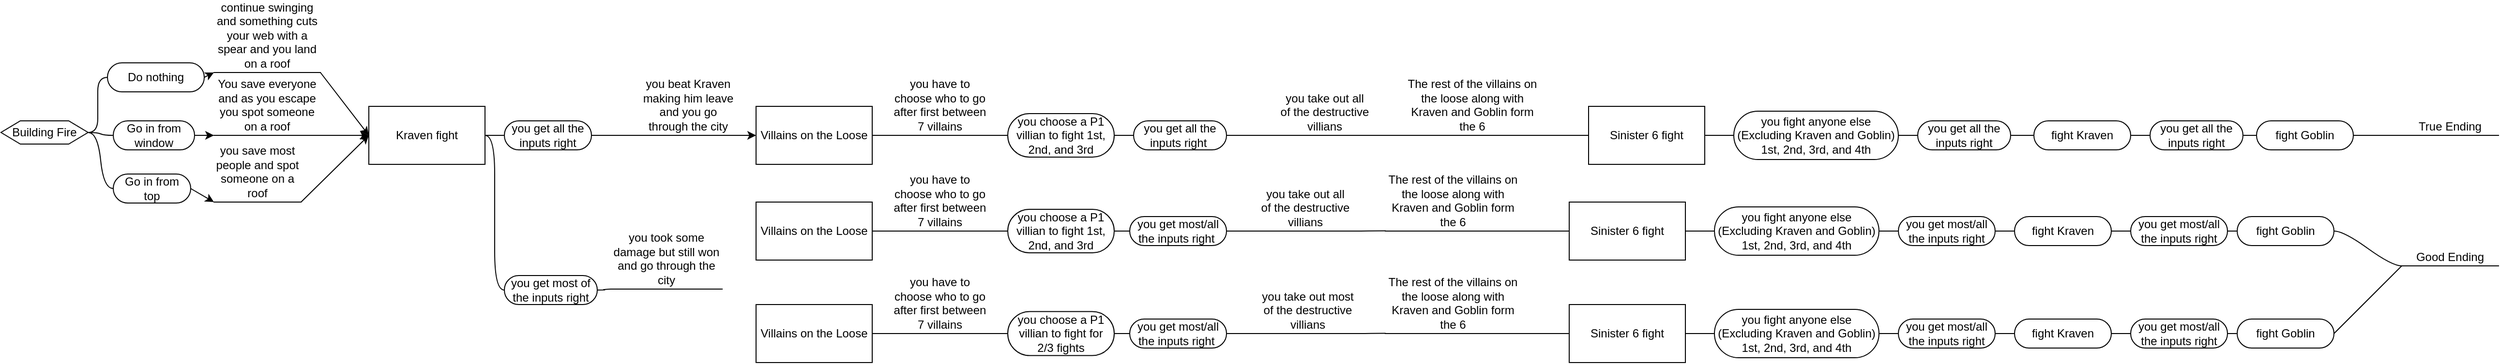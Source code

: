 <mxfile version="18.0.1" type="github">
  <diagram id="C5RBs43oDa-KdzZeNtuy" name="Page-1">
    <mxGraphModel dx="1138" dy="120" grid="1" gridSize="10" guides="1" tooltips="1" connect="1" arrows="1" fold="1" page="1" pageScale="1" pageWidth="5000" pageHeight="500" math="0" shadow="0">
      <root>
        <mxCell id="WIyWlLk6GJQsqaUBKTNV-0" />
        <mxCell id="WIyWlLk6GJQsqaUBKTNV-1" parent="WIyWlLk6GJQsqaUBKTNV-0" />
        <mxCell id="rfu-AUAui71PsU8ORFb6-0" value="Building Fire" style="shape=hexagon;perimeter=hexagonPerimeter2;whiteSpace=wrap;html=1;fixedSize=1;" parent="WIyWlLk6GJQsqaUBKTNV-1" vertex="1">
          <mxGeometry y="630" width="90" height="24" as="geometry" />
        </mxCell>
        <mxCell id="rfu-AUAui71PsU8ORFb6-26" value="" style="edgeStyle=none;rounded=0;orthogonalLoop=1;jettySize=auto;html=1;exitX=1;exitY=0.5;exitDx=0;exitDy=0;" parent="WIyWlLk6GJQsqaUBKTNV-1" source="rfu-AUAui71PsU8ORFb6-48" target="rfu-AUAui71PsU8ORFb6-25" edge="1">
          <mxGeometry relative="1" as="geometry">
            <mxPoint x="205.048" y="579.714" as="sourcePoint" />
          </mxGeometry>
        </mxCell>
        <mxCell id="rfu-AUAui71PsU8ORFb6-40" style="edgeStyle=none;rounded=0;orthogonalLoop=1;jettySize=auto;html=1;exitX=1;exitY=1;exitDx=0;exitDy=0;entryX=0;entryY=0.5;entryDx=0;entryDy=0;" parent="WIyWlLk6GJQsqaUBKTNV-1" source="rfu-AUAui71PsU8ORFb6-25" target="rfu-AUAui71PsU8ORFb6-37" edge="1">
          <mxGeometry relative="1" as="geometry" />
        </mxCell>
        <mxCell id="rfu-AUAui71PsU8ORFb6-25" value="continue swinging and something cuts your web with a spear and you land on a roof" style="whiteSpace=wrap;html=1;shape=partialRectangle;top=0;left=0;bottom=1;right=0;points=[[0,1],[1,1]];fillColor=none;align=center;verticalAlign=bottom;routingCenterY=0.5;snapToPoint=1;recursiveResize=0;autosize=1;treeFolding=1;treeMoving=1;newEdgeStyle={&quot;edgeStyle&quot;:&quot;entityRelationEdgeStyle&quot;,&quot;startArrow&quot;:&quot;none&quot;,&quot;endArrow&quot;:&quot;none&quot;,&quot;segment&quot;:10,&quot;curved&quot;:1};" parent="WIyWlLk6GJQsqaUBKTNV-1" vertex="1">
          <mxGeometry x="220" y="510" width="110" height="70" as="geometry" />
        </mxCell>
        <mxCell id="rfu-AUAui71PsU8ORFb6-36" value="" style="edgeStyle=none;rounded=0;orthogonalLoop=1;jettySize=auto;html=1;entryX=0;entryY=0.5;entryDx=0;entryDy=0;" parent="WIyWlLk6GJQsqaUBKTNV-1" source="rfu-AUAui71PsU8ORFb6-31" target="rfu-AUAui71PsU8ORFb6-37" edge="1">
          <mxGeometry relative="1" as="geometry">
            <mxPoint x="380" y="640" as="targetPoint" />
          </mxGeometry>
        </mxCell>
        <mxCell id="rfu-AUAui71PsU8ORFb6-31" value="You save everyone and as you escape you spot someone on a roof" style="whiteSpace=wrap;html=1;shape=partialRectangle;top=0;left=0;bottom=1;right=0;points=[[0,1],[1,1]];fillColor=none;align=center;verticalAlign=bottom;routingCenterY=0.5;snapToPoint=1;recursiveResize=0;autosize=1;treeFolding=1;treeMoving=1;newEdgeStyle={&quot;edgeStyle&quot;:&quot;entityRelationEdgeStyle&quot;,&quot;startArrow&quot;:&quot;none&quot;,&quot;endArrow&quot;:&quot;none&quot;,&quot;segment&quot;:10,&quot;curved&quot;:1};" parent="WIyWlLk6GJQsqaUBKTNV-1" vertex="1">
          <mxGeometry x="220" y="595" width="110" height="50" as="geometry" />
        </mxCell>
        <mxCell id="rfu-AUAui71PsU8ORFb6-41" style="edgeStyle=none;rounded=0;orthogonalLoop=1;jettySize=auto;html=1;exitX=1;exitY=1;exitDx=0;exitDy=0;entryX=0;entryY=0.5;entryDx=0;entryDy=0;" parent="WIyWlLk6GJQsqaUBKTNV-1" source="rfu-AUAui71PsU8ORFb6-33" target="rfu-AUAui71PsU8ORFb6-37" edge="1">
          <mxGeometry relative="1" as="geometry">
            <mxPoint x="370" y="640.0" as="targetPoint" />
          </mxGeometry>
        </mxCell>
        <mxCell id="rfu-AUAui71PsU8ORFb6-33" value="you save most people and spot someone on a roof" style="whiteSpace=wrap;html=1;shape=partialRectangle;top=0;left=0;bottom=1;right=0;points=[[0,1],[1,1]];fillColor=none;align=center;verticalAlign=bottom;routingCenterY=0.5;snapToPoint=1;recursiveResize=0;autosize=1;treeFolding=1;treeMoving=1;newEdgeStyle={&quot;edgeStyle&quot;:&quot;entityRelationEdgeStyle&quot;,&quot;startArrow&quot;:&quot;none&quot;,&quot;endArrow&quot;:&quot;none&quot;,&quot;segment&quot;:10,&quot;curved&quot;:1};" parent="WIyWlLk6GJQsqaUBKTNV-1" vertex="1">
          <mxGeometry x="220" y="654" width="90" height="60" as="geometry" />
        </mxCell>
        <mxCell id="rfu-AUAui71PsU8ORFb6-37" value="Kraven fight" style="rounded=0;whiteSpace=wrap;html=1;" parent="WIyWlLk6GJQsqaUBKTNV-1" vertex="1">
          <mxGeometry x="380" y="615" width="120" height="60" as="geometry" />
        </mxCell>
        <mxCell id="rfu-AUAui71PsU8ORFb6-48" value="Do nothing" style="whiteSpace=wrap;html=1;rounded=1;arcSize=50;align=center;verticalAlign=middle;strokeWidth=1;autosize=1;spacing=4;treeFolding=1;treeMoving=1;newEdgeStyle={&quot;edgeStyle&quot;:&quot;entityRelationEdgeStyle&quot;,&quot;startArrow&quot;:&quot;none&quot;,&quot;endArrow&quot;:&quot;none&quot;,&quot;segment&quot;:10,&quot;curved&quot;:1};" parent="WIyWlLk6GJQsqaUBKTNV-1" vertex="1">
          <mxGeometry x="110" y="570" width="100" height="30" as="geometry" />
        </mxCell>
        <mxCell id="rfu-AUAui71PsU8ORFb6-49" value="" style="edgeStyle=entityRelationEdgeStyle;startArrow=none;endArrow=none;segment=10;curved=1;rounded=0;exitX=1;exitY=0.5;exitDx=0;exitDy=0;" parent="WIyWlLk6GJQsqaUBKTNV-1" source="rfu-AUAui71PsU8ORFb6-0" target="rfu-AUAui71PsU8ORFb6-48" edge="1">
          <mxGeometry relative="1" as="geometry">
            <mxPoint x="100" y="640" as="sourcePoint" />
          </mxGeometry>
        </mxCell>
        <mxCell id="rfu-AUAui71PsU8ORFb6-52" style="edgeStyle=none;rounded=0;orthogonalLoop=1;jettySize=auto;html=1;exitX=1;exitY=0.5;exitDx=0;exitDy=0;entryX=0;entryY=1;entryDx=0;entryDy=0;" parent="WIyWlLk6GJQsqaUBKTNV-1" source="rfu-AUAui71PsU8ORFb6-50" target="rfu-AUAui71PsU8ORFb6-31" edge="1">
          <mxGeometry relative="1" as="geometry" />
        </mxCell>
        <mxCell id="rfu-AUAui71PsU8ORFb6-50" value="Go in from window" style="whiteSpace=wrap;html=1;rounded=1;arcSize=50;align=center;verticalAlign=middle;strokeWidth=1;autosize=1;spacing=4;treeFolding=1;treeMoving=1;newEdgeStyle={&quot;edgeStyle&quot;:&quot;entityRelationEdgeStyle&quot;,&quot;startArrow&quot;:&quot;none&quot;,&quot;endArrow&quot;:&quot;none&quot;,&quot;segment&quot;:10,&quot;curved&quot;:1};" parent="WIyWlLk6GJQsqaUBKTNV-1" vertex="1">
          <mxGeometry x="116" y="630" width="84" height="30" as="geometry" />
        </mxCell>
        <mxCell id="rfu-AUAui71PsU8ORFb6-51" value="" style="edgeStyle=entityRelationEdgeStyle;startArrow=none;endArrow=none;segment=10;curved=1;rounded=0;exitX=1;exitY=0.5;exitDx=0;exitDy=0;" parent="WIyWlLk6GJQsqaUBKTNV-1" source="rfu-AUAui71PsU8ORFb6-0" target="rfu-AUAui71PsU8ORFb6-50" edge="1">
          <mxGeometry relative="1" as="geometry">
            <mxPoint x="100" y="650" as="sourcePoint" />
          </mxGeometry>
        </mxCell>
        <mxCell id="rfu-AUAui71PsU8ORFb6-56" style="edgeStyle=none;rounded=0;orthogonalLoop=1;jettySize=auto;html=1;exitX=1;exitY=0.5;exitDx=0;exitDy=0;entryX=0;entryY=1;entryDx=0;entryDy=0;" parent="WIyWlLk6GJQsqaUBKTNV-1" source="rfu-AUAui71PsU8ORFb6-53" target="rfu-AUAui71PsU8ORFb6-33" edge="1">
          <mxGeometry relative="1" as="geometry" />
        </mxCell>
        <mxCell id="rfu-AUAui71PsU8ORFb6-53" value="Go in from top" style="whiteSpace=wrap;html=1;rounded=1;arcSize=50;align=center;verticalAlign=middle;strokeWidth=1;autosize=1;spacing=4;treeFolding=1;treeMoving=1;newEdgeStyle={&quot;edgeStyle&quot;:&quot;entityRelationEdgeStyle&quot;,&quot;startArrow&quot;:&quot;none&quot;,&quot;endArrow&quot;:&quot;none&quot;,&quot;segment&quot;:10,&quot;curved&quot;:1};" parent="WIyWlLk6GJQsqaUBKTNV-1" vertex="1">
          <mxGeometry x="116" y="685" width="80" height="30" as="geometry" />
        </mxCell>
        <mxCell id="rfu-AUAui71PsU8ORFb6-54" value="" style="edgeStyle=entityRelationEdgeStyle;startArrow=none;endArrow=none;segment=10;curved=1;rounded=0;exitX=1;exitY=0.5;exitDx=0;exitDy=0;" parent="WIyWlLk6GJQsqaUBKTNV-1" source="rfu-AUAui71PsU8ORFb6-0" target="rfu-AUAui71PsU8ORFb6-53" edge="1">
          <mxGeometry relative="1" as="geometry">
            <mxPoint x="90" y="720" as="sourcePoint" />
          </mxGeometry>
        </mxCell>
        <mxCell id="rfu-AUAui71PsU8ORFb6-57" value="you get all the inputs right" style="whiteSpace=wrap;html=1;rounded=1;arcSize=50;align=center;verticalAlign=middle;strokeWidth=1;autosize=1;spacing=4;treeFolding=1;treeMoving=1;newEdgeStyle={&quot;edgeStyle&quot;:&quot;entityRelationEdgeStyle&quot;,&quot;startArrow&quot;:&quot;none&quot;,&quot;endArrow&quot;:&quot;none&quot;,&quot;segment&quot;:10,&quot;curved&quot;:1};" parent="WIyWlLk6GJQsqaUBKTNV-1" vertex="1">
          <mxGeometry x="520" y="630" width="90" height="30" as="geometry" />
        </mxCell>
        <mxCell id="rfu-AUAui71PsU8ORFb6-58" value="" style="edgeStyle=entityRelationEdgeStyle;startArrow=none;endArrow=none;segment=10;curved=1;rounded=0;exitX=1;exitY=0.5;exitDx=0;exitDy=0;" parent="WIyWlLk6GJQsqaUBKTNV-1" source="rfu-AUAui71PsU8ORFb6-37" target="rfu-AUAui71PsU8ORFb6-57" edge="1">
          <mxGeometry relative="1" as="geometry">
            <mxPoint x="530" y="635" as="sourcePoint" />
          </mxGeometry>
        </mxCell>
        <mxCell id="rfu-AUAui71PsU8ORFb6-62" style="edgeStyle=none;rounded=0;orthogonalLoop=1;jettySize=auto;html=1;exitX=1;exitY=1;exitDx=0;exitDy=0;entryX=0;entryY=0.5;entryDx=0;entryDy=0;" parent="WIyWlLk6GJQsqaUBKTNV-1" source="rfu-AUAui71PsU8ORFb6-59" target="rfu-AUAui71PsU8ORFb6-61" edge="1">
          <mxGeometry relative="1" as="geometry" />
        </mxCell>
        <mxCell id="rfu-AUAui71PsU8ORFb6-59" value="you beat Kraven making him leave and you go through the city" style="whiteSpace=wrap;html=1;shape=partialRectangle;top=0;left=0;bottom=1;right=0;points=[[0,1],[1,1]];fillColor=none;align=center;verticalAlign=bottom;routingCenterY=0.5;snapToPoint=1;recursiveResize=0;autosize=1;treeFolding=1;treeMoving=1;newEdgeStyle={&quot;edgeStyle&quot;:&quot;entityRelationEdgeStyle&quot;,&quot;startArrow&quot;:&quot;none&quot;,&quot;endArrow&quot;:&quot;none&quot;,&quot;segment&quot;:10,&quot;curved&quot;:1};" parent="WIyWlLk6GJQsqaUBKTNV-1" vertex="1">
          <mxGeometry x="660" y="590" width="100" height="55" as="geometry" />
        </mxCell>
        <mxCell id="rfu-AUAui71PsU8ORFb6-60" value="" style="edgeStyle=entityRelationEdgeStyle;startArrow=none;endArrow=none;segment=10;curved=1;rounded=0;exitX=1;exitY=0.5;exitDx=0;exitDy=0;" parent="WIyWlLk6GJQsqaUBKTNV-1" source="rfu-AUAui71PsU8ORFb6-57" target="rfu-AUAui71PsU8ORFb6-59" edge="1">
          <mxGeometry relative="1" as="geometry">
            <mxPoint x="600.0" y="632.5" as="sourcePoint" />
          </mxGeometry>
        </mxCell>
        <mxCell id="rfu-AUAui71PsU8ORFb6-61" value="Villains on the Loose" style="rounded=0;whiteSpace=wrap;html=1;" parent="WIyWlLk6GJQsqaUBKTNV-1" vertex="1">
          <mxGeometry x="780" y="615" width="120" height="60" as="geometry" />
        </mxCell>
        <mxCell id="rfu-AUAui71PsU8ORFb6-69" value="you have to choose who to go after first between 7 villains" style="whiteSpace=wrap;html=1;shape=partialRectangle;top=0;left=0;bottom=1;right=0;points=[[0,1],[1,1]];fillColor=none;align=center;verticalAlign=bottom;routingCenterY=0.5;snapToPoint=1;recursiveResize=0;autosize=1;treeFolding=1;treeMoving=1;newEdgeStyle={&quot;edgeStyle&quot;:&quot;entityRelationEdgeStyle&quot;,&quot;startArrow&quot;:&quot;none&quot;,&quot;endArrow&quot;:&quot;none&quot;,&quot;segment&quot;:10,&quot;curved&quot;:1};" parent="WIyWlLk6GJQsqaUBKTNV-1" vertex="1">
          <mxGeometry x="920" y="625" width="100" height="20" as="geometry" />
        </mxCell>
        <mxCell id="rfu-AUAui71PsU8ORFb6-70" value="" style="edgeStyle=entityRelationEdgeStyle;startArrow=none;endArrow=none;segment=10;curved=1;rounded=0;exitX=1;exitY=0.5;exitDx=0;exitDy=0;" parent="WIyWlLk6GJQsqaUBKTNV-1" source="rfu-AUAui71PsU8ORFb6-61" target="rfu-AUAui71PsU8ORFb6-69" edge="1">
          <mxGeometry relative="1" as="geometry">
            <mxPoint x="920" y="654" as="sourcePoint" />
          </mxGeometry>
        </mxCell>
        <mxCell id="BueyhhjLLdr9ve4zT7Hy-0" value="you choose a P1 villian to fight 1st, 2nd, and 3rd" style="whiteSpace=wrap;html=1;rounded=1;arcSize=50;align=center;verticalAlign=middle;strokeWidth=1;autosize=1;spacing=4;treeFolding=1;treeMoving=1;newEdgeStyle={&quot;edgeStyle&quot;:&quot;entityRelationEdgeStyle&quot;,&quot;startArrow&quot;:&quot;none&quot;,&quot;endArrow&quot;:&quot;none&quot;,&quot;segment&quot;:10,&quot;curved&quot;:1};" vertex="1" parent="WIyWlLk6GJQsqaUBKTNV-1">
          <mxGeometry x="1040" y="622.5" width="110" height="45" as="geometry" />
        </mxCell>
        <mxCell id="BueyhhjLLdr9ve4zT7Hy-1" value="" style="edgeStyle=entityRelationEdgeStyle;startArrow=none;endArrow=none;segment=10;curved=1;rounded=0;exitX=1;exitY=1;exitDx=0;exitDy=0;" edge="1" target="BueyhhjLLdr9ve4zT7Hy-0" parent="WIyWlLk6GJQsqaUBKTNV-1" source="rfu-AUAui71PsU8ORFb6-69">
          <mxGeometry relative="1" as="geometry">
            <mxPoint x="1040" y="645" as="sourcePoint" />
          </mxGeometry>
        </mxCell>
        <mxCell id="BueyhhjLLdr9ve4zT7Hy-2" value="you get all the inputs right&amp;nbsp;" style="whiteSpace=wrap;html=1;rounded=1;arcSize=50;align=center;verticalAlign=middle;strokeWidth=1;autosize=1;spacing=4;treeFolding=1;treeMoving=1;newEdgeStyle={&quot;edgeStyle&quot;:&quot;entityRelationEdgeStyle&quot;,&quot;startArrow&quot;:&quot;none&quot;,&quot;endArrow&quot;:&quot;none&quot;,&quot;segment&quot;:10,&quot;curved&quot;:1};" vertex="1" parent="WIyWlLk6GJQsqaUBKTNV-1">
          <mxGeometry x="1170" y="630" width="96" height="30" as="geometry" />
        </mxCell>
        <mxCell id="BueyhhjLLdr9ve4zT7Hy-3" value="" style="edgeStyle=entityRelationEdgeStyle;startArrow=none;endArrow=none;segment=10;curved=1;rounded=0;exitX=1;exitY=0.5;exitDx=0;exitDy=0;" edge="1" target="BueyhhjLLdr9ve4zT7Hy-2" parent="WIyWlLk6GJQsqaUBKTNV-1" source="BueyhhjLLdr9ve4zT7Hy-0">
          <mxGeometry relative="1" as="geometry">
            <mxPoint x="1290" y="680" as="sourcePoint" />
          </mxGeometry>
        </mxCell>
        <mxCell id="BueyhhjLLdr9ve4zT7Hy-13" value="you take out all of the destructive villians" style="whiteSpace=wrap;html=1;shape=partialRectangle;top=0;left=0;bottom=1;right=0;points=[[0,1],[1,1]];fillColor=none;align=center;verticalAlign=bottom;routingCenterY=0.5;snapToPoint=1;recursiveResize=0;autosize=1;treeFolding=1;treeMoving=1;newEdgeStyle={&quot;edgeStyle&quot;:&quot;entityRelationEdgeStyle&quot;,&quot;startArrow&quot;:&quot;none&quot;,&quot;endArrow&quot;:&quot;none&quot;,&quot;segment&quot;:10,&quot;curved&quot;:1};" vertex="1" parent="WIyWlLk6GJQsqaUBKTNV-1">
          <mxGeometry x="1320" y="625" width="95" height="20" as="geometry" />
        </mxCell>
        <mxCell id="BueyhhjLLdr9ve4zT7Hy-14" value="" style="edgeStyle=entityRelationEdgeStyle;startArrow=none;endArrow=none;segment=10;curved=1;rounded=0;exitX=1;exitY=0.5;exitDx=0;exitDy=0;" edge="1" target="BueyhhjLLdr9ve4zT7Hy-13" parent="WIyWlLk6GJQsqaUBKTNV-1" source="BueyhhjLLdr9ve4zT7Hy-2">
          <mxGeometry relative="1" as="geometry">
            <mxPoint x="1746" y="645" as="sourcePoint" />
          </mxGeometry>
        </mxCell>
        <mxCell id="BueyhhjLLdr9ve4zT7Hy-24" value="Sinister 6 fight" style="rounded=0;whiteSpace=wrap;html=1;" vertex="1" parent="WIyWlLk6GJQsqaUBKTNV-1">
          <mxGeometry x="1640" y="615" width="120" height="60" as="geometry" />
        </mxCell>
        <mxCell id="BueyhhjLLdr9ve4zT7Hy-25" value="The rest of the villains on the loose along with Kraven and Goblin form the 6" style="whiteSpace=wrap;html=1;shape=partialRectangle;top=0;left=0;bottom=1;right=0;points=[[0,1],[1,1]];fillColor=none;align=center;verticalAlign=bottom;routingCenterY=0.5;snapToPoint=1;recursiveResize=0;autosize=1;treeFolding=1;treeMoving=1;newEdgeStyle={&quot;edgeStyle&quot;:&quot;entityRelationEdgeStyle&quot;,&quot;startArrow&quot;:&quot;none&quot;,&quot;endArrow&quot;:&quot;none&quot;,&quot;segment&quot;:10,&quot;curved&quot;:1};" vertex="1" parent="WIyWlLk6GJQsqaUBKTNV-1">
          <mxGeometry x="1450" y="585" width="140" height="60" as="geometry" />
        </mxCell>
        <mxCell id="BueyhhjLLdr9ve4zT7Hy-26" value="" style="edgeStyle=entityRelationEdgeStyle;startArrow=none;endArrow=none;segment=10;curved=1;rounded=0;exitX=1;exitY=1;exitDx=0;exitDy=0;" edge="1" target="BueyhhjLLdr9ve4zT7Hy-25" parent="WIyWlLk6GJQsqaUBKTNV-1" source="BueyhhjLLdr9ve4zT7Hy-13">
          <mxGeometry relative="1" as="geometry">
            <mxPoint x="1890" y="640" as="sourcePoint" />
          </mxGeometry>
        </mxCell>
        <mxCell id="BueyhhjLLdr9ve4zT7Hy-29" value="" style="endArrow=none;html=1;rounded=0;exitX=1;exitY=1;exitDx=0;exitDy=0;entryX=0;entryY=0.5;entryDx=0;entryDy=0;" edge="1" parent="WIyWlLk6GJQsqaUBKTNV-1" source="BueyhhjLLdr9ve4zT7Hy-25" target="BueyhhjLLdr9ve4zT7Hy-24">
          <mxGeometry width="50" height="50" relative="1" as="geometry">
            <mxPoint x="2050" y="660" as="sourcePoint" />
            <mxPoint x="2100" y="610" as="targetPoint" />
          </mxGeometry>
        </mxCell>
        <mxCell id="BueyhhjLLdr9ve4zT7Hy-59" value="you get most of the inputs right" style="whiteSpace=wrap;html=1;rounded=1;arcSize=50;align=center;verticalAlign=middle;strokeWidth=1;autosize=1;spacing=4;treeFolding=1;treeMoving=1;newEdgeStyle={&quot;edgeStyle&quot;:&quot;entityRelationEdgeStyle&quot;,&quot;startArrow&quot;:&quot;none&quot;,&quot;endArrow&quot;:&quot;none&quot;,&quot;segment&quot;:10,&quot;curved&quot;:1};" vertex="1" parent="WIyWlLk6GJQsqaUBKTNV-1">
          <mxGeometry x="520" y="790" width="96" height="30" as="geometry" />
        </mxCell>
        <mxCell id="BueyhhjLLdr9ve4zT7Hy-60" value="" style="edgeStyle=entityRelationEdgeStyle;startArrow=none;endArrow=none;segment=10;curved=1;rounded=0;exitX=1;exitY=0.5;exitDx=0;exitDy=0;" edge="1" target="BueyhhjLLdr9ve4zT7Hy-59" parent="WIyWlLk6GJQsqaUBKTNV-1" source="rfu-AUAui71PsU8ORFb6-37">
          <mxGeometry relative="1" as="geometry">
            <mxPoint x="420" y="790" as="sourcePoint" />
          </mxGeometry>
        </mxCell>
        <mxCell id="BueyhhjLLdr9ve4zT7Hy-61" value="you took some damage but still won and go through the city" style="whiteSpace=wrap;html=1;shape=partialRectangle;top=0;left=0;bottom=1;right=0;points=[[0,1],[1,1]];fillColor=none;align=center;verticalAlign=bottom;routingCenterY=0.5;snapToPoint=1;recursiveResize=0;autosize=1;treeFolding=1;treeMoving=1;newEdgeStyle={&quot;edgeStyle&quot;:&quot;entityRelationEdgeStyle&quot;,&quot;startArrow&quot;:&quot;none&quot;,&quot;endArrow&quot;:&quot;none&quot;,&quot;segment&quot;:10,&quot;curved&quot;:1};" vertex="1" parent="WIyWlLk6GJQsqaUBKTNV-1">
          <mxGeometry x="630" y="744" width="115" height="60" as="geometry" />
        </mxCell>
        <mxCell id="BueyhhjLLdr9ve4zT7Hy-62" value="" style="edgeStyle=entityRelationEdgeStyle;startArrow=none;endArrow=none;segment=10;curved=1;rounded=0;exitX=1;exitY=0.5;exitDx=0;exitDy=0;" edge="1" target="BueyhhjLLdr9ve4zT7Hy-61" parent="WIyWlLk6GJQsqaUBKTNV-1" source="BueyhhjLLdr9ve4zT7Hy-59">
          <mxGeometry relative="1" as="geometry">
            <mxPoint x="420" y="770" as="sourcePoint" />
          </mxGeometry>
        </mxCell>
        <mxCell id="BueyhhjLLdr9ve4zT7Hy-73" value="Villains on the Loose" style="rounded=0;whiteSpace=wrap;html=1;" vertex="1" parent="WIyWlLk6GJQsqaUBKTNV-1">
          <mxGeometry x="780" y="714" width="120" height="60" as="geometry" />
        </mxCell>
        <mxCell id="BueyhhjLLdr9ve4zT7Hy-74" value="you have to choose who to go after first between 7 villains" style="whiteSpace=wrap;html=1;shape=partialRectangle;top=0;left=0;bottom=1;right=0;points=[[0,1],[1,1]];fillColor=none;align=center;verticalAlign=bottom;routingCenterY=0.5;snapToPoint=1;recursiveResize=0;autosize=1;treeFolding=1;treeMoving=1;newEdgeStyle={&quot;edgeStyle&quot;:&quot;entityRelationEdgeStyle&quot;,&quot;startArrow&quot;:&quot;none&quot;,&quot;endArrow&quot;:&quot;none&quot;,&quot;segment&quot;:10,&quot;curved&quot;:1};" vertex="1" parent="WIyWlLk6GJQsqaUBKTNV-1">
          <mxGeometry x="920" y="724" width="100" height="20" as="geometry" />
        </mxCell>
        <mxCell id="BueyhhjLLdr9ve4zT7Hy-75" value="" style="edgeStyle=entityRelationEdgeStyle;startArrow=none;endArrow=none;segment=10;curved=1;rounded=0;exitX=1;exitY=0.5;exitDx=0;exitDy=0;" edge="1" parent="WIyWlLk6GJQsqaUBKTNV-1" source="BueyhhjLLdr9ve4zT7Hy-73" target="BueyhhjLLdr9ve4zT7Hy-74">
          <mxGeometry relative="1" as="geometry">
            <mxPoint x="920" y="753" as="sourcePoint" />
          </mxGeometry>
        </mxCell>
        <mxCell id="BueyhhjLLdr9ve4zT7Hy-76" value="you choose a P1 villian to fight 1st, 2nd, and 3rd" style="whiteSpace=wrap;html=1;rounded=1;arcSize=50;align=center;verticalAlign=middle;strokeWidth=1;autosize=1;spacing=4;treeFolding=1;treeMoving=1;newEdgeStyle={&quot;edgeStyle&quot;:&quot;entityRelationEdgeStyle&quot;,&quot;startArrow&quot;:&quot;none&quot;,&quot;endArrow&quot;:&quot;none&quot;,&quot;segment&quot;:10,&quot;curved&quot;:1};" vertex="1" parent="WIyWlLk6GJQsqaUBKTNV-1">
          <mxGeometry x="1040" y="721.5" width="110" height="45" as="geometry" />
        </mxCell>
        <mxCell id="BueyhhjLLdr9ve4zT7Hy-77" value="" style="edgeStyle=entityRelationEdgeStyle;startArrow=none;endArrow=none;segment=10;curved=1;rounded=0;exitX=1;exitY=1;exitDx=0;exitDy=0;" edge="1" parent="WIyWlLk6GJQsqaUBKTNV-1" source="BueyhhjLLdr9ve4zT7Hy-74" target="BueyhhjLLdr9ve4zT7Hy-76">
          <mxGeometry relative="1" as="geometry">
            <mxPoint x="1040" y="744" as="sourcePoint" />
          </mxGeometry>
        </mxCell>
        <mxCell id="BueyhhjLLdr9ve4zT7Hy-78" value="you get most/all the inputs right&amp;nbsp;" style="whiteSpace=wrap;html=1;rounded=1;arcSize=50;align=center;verticalAlign=middle;strokeWidth=1;autosize=1;spacing=4;treeFolding=1;treeMoving=1;newEdgeStyle={&quot;edgeStyle&quot;:&quot;entityRelationEdgeStyle&quot;,&quot;startArrow&quot;:&quot;none&quot;,&quot;endArrow&quot;:&quot;none&quot;,&quot;segment&quot;:10,&quot;curved&quot;:1};" vertex="1" parent="WIyWlLk6GJQsqaUBKTNV-1">
          <mxGeometry x="1166" y="729" width="100" height="30" as="geometry" />
        </mxCell>
        <mxCell id="BueyhhjLLdr9ve4zT7Hy-79" value="" style="edgeStyle=entityRelationEdgeStyle;startArrow=none;endArrow=none;segment=10;curved=1;rounded=0;exitX=1;exitY=0.5;exitDx=0;exitDy=0;" edge="1" parent="WIyWlLk6GJQsqaUBKTNV-1" source="BueyhhjLLdr9ve4zT7Hy-76" target="BueyhhjLLdr9ve4zT7Hy-78">
          <mxGeometry relative="1" as="geometry">
            <mxPoint x="1290" y="779" as="sourcePoint" />
          </mxGeometry>
        </mxCell>
        <mxCell id="BueyhhjLLdr9ve4zT7Hy-80" value="you fight anyone else (Excluding Kraven and Goblin) 1st, 2nd, 3rd, and 4th" style="whiteSpace=wrap;html=1;rounded=1;arcSize=50;align=center;verticalAlign=middle;strokeWidth=1;autosize=1;spacing=4;treeFolding=1;treeMoving=1;newEdgeStyle={&quot;edgeStyle&quot;:&quot;entityRelationEdgeStyle&quot;,&quot;startArrow&quot;:&quot;none&quot;,&quot;endArrow&quot;:&quot;none&quot;,&quot;segment&quot;:10,&quot;curved&quot;:1};" vertex="1" parent="WIyWlLk6GJQsqaUBKTNV-1">
          <mxGeometry x="1790" y="620" width="170" height="50" as="geometry" />
        </mxCell>
        <mxCell id="BueyhhjLLdr9ve4zT7Hy-81" value="" style="edgeStyle=entityRelationEdgeStyle;startArrow=none;endArrow=none;segment=10;curved=1;rounded=0;exitX=1;exitY=0.5;exitDx=0;exitDy=0;" edge="1" target="BueyhhjLLdr9ve4zT7Hy-80" parent="WIyWlLk6GJQsqaUBKTNV-1" source="BueyhhjLLdr9ve4zT7Hy-24">
          <mxGeometry relative="1" as="geometry">
            <mxPoint x="1820" y="654" as="sourcePoint" />
          </mxGeometry>
        </mxCell>
        <mxCell id="BueyhhjLLdr9ve4zT7Hy-82" value="you get all the inputs right" style="whiteSpace=wrap;html=1;rounded=1;arcSize=50;align=center;verticalAlign=middle;strokeWidth=1;autosize=1;spacing=4;treeFolding=1;treeMoving=1;newEdgeStyle={&quot;edgeStyle&quot;:&quot;entityRelationEdgeStyle&quot;,&quot;startArrow&quot;:&quot;none&quot;,&quot;endArrow&quot;:&quot;none&quot;,&quot;segment&quot;:10,&quot;curved&quot;:1};" vertex="1" parent="WIyWlLk6GJQsqaUBKTNV-1">
          <mxGeometry x="1980" y="630" width="96" height="30" as="geometry" />
        </mxCell>
        <mxCell id="BueyhhjLLdr9ve4zT7Hy-83" value="" style="edgeStyle=entityRelationEdgeStyle;startArrow=none;endArrow=none;segment=10;curved=1;rounded=0;exitX=1;exitY=0.5;exitDx=0;exitDy=0;" edge="1" target="BueyhhjLLdr9ve4zT7Hy-82" parent="WIyWlLk6GJQsqaUBKTNV-1" source="BueyhhjLLdr9ve4zT7Hy-80">
          <mxGeometry relative="1" as="geometry">
            <mxPoint x="2040" y="650" as="sourcePoint" />
          </mxGeometry>
        </mxCell>
        <mxCell id="BueyhhjLLdr9ve4zT7Hy-85" value="fight Kraven" style="whiteSpace=wrap;html=1;rounded=1;arcSize=50;align=center;verticalAlign=middle;strokeWidth=1;autosize=1;spacing=4;treeFolding=1;treeMoving=1;newEdgeStyle={&quot;edgeStyle&quot;:&quot;entityRelationEdgeStyle&quot;,&quot;startArrow&quot;:&quot;none&quot;,&quot;endArrow&quot;:&quot;none&quot;,&quot;segment&quot;:10,&quot;curved&quot;:1};" vertex="1" parent="WIyWlLk6GJQsqaUBKTNV-1">
          <mxGeometry x="2100" y="630" width="100" height="30" as="geometry" />
        </mxCell>
        <mxCell id="BueyhhjLLdr9ve4zT7Hy-86" value="" style="edgeStyle=entityRelationEdgeStyle;startArrow=none;endArrow=none;segment=10;curved=1;rounded=0;exitX=1;exitY=0.5;exitDx=0;exitDy=0;" edge="1" target="BueyhhjLLdr9ve4zT7Hy-85" parent="WIyWlLk6GJQsqaUBKTNV-1" source="BueyhhjLLdr9ve4zT7Hy-82">
          <mxGeometry relative="1" as="geometry">
            <mxPoint x="2140" y="810" as="sourcePoint" />
          </mxGeometry>
        </mxCell>
        <mxCell id="BueyhhjLLdr9ve4zT7Hy-87" value="you get all the inputs right" style="whiteSpace=wrap;html=1;rounded=1;arcSize=50;align=center;verticalAlign=middle;strokeWidth=1;autosize=1;spacing=4;treeFolding=1;treeMoving=1;newEdgeStyle={&quot;edgeStyle&quot;:&quot;entityRelationEdgeStyle&quot;,&quot;startArrow&quot;:&quot;none&quot;,&quot;endArrow&quot;:&quot;none&quot;,&quot;segment&quot;:10,&quot;curved&quot;:1};" vertex="1" parent="WIyWlLk6GJQsqaUBKTNV-1">
          <mxGeometry x="2220" y="630" width="96" height="30" as="geometry" />
        </mxCell>
        <mxCell id="BueyhhjLLdr9ve4zT7Hy-88" value="" style="endArrow=none;html=1;rounded=0;entryX=0;entryY=0.5;entryDx=0;entryDy=0;exitX=1;exitY=0.5;exitDx=0;exitDy=0;" edge="1" parent="WIyWlLk6GJQsqaUBKTNV-1" source="BueyhhjLLdr9ve4zT7Hy-85" target="BueyhhjLLdr9ve4zT7Hy-87">
          <mxGeometry width="50" height="50" relative="1" as="geometry">
            <mxPoint x="2210" y="810" as="sourcePoint" />
            <mxPoint x="2260" y="760" as="targetPoint" />
          </mxGeometry>
        </mxCell>
        <mxCell id="BueyhhjLLdr9ve4zT7Hy-90" value="fight Goblin" style="whiteSpace=wrap;html=1;rounded=1;arcSize=50;align=center;verticalAlign=middle;strokeWidth=1;autosize=1;spacing=4;treeFolding=1;treeMoving=1;newEdgeStyle={&quot;edgeStyle&quot;:&quot;entityRelationEdgeStyle&quot;,&quot;startArrow&quot;:&quot;none&quot;,&quot;endArrow&quot;:&quot;none&quot;,&quot;segment&quot;:10,&quot;curved&quot;:1};" vertex="1" parent="WIyWlLk6GJQsqaUBKTNV-1">
          <mxGeometry x="2330" y="630" width="100" height="30" as="geometry" />
        </mxCell>
        <mxCell id="BueyhhjLLdr9ve4zT7Hy-91" value="" style="edgeStyle=entityRelationEdgeStyle;startArrow=none;endArrow=none;segment=10;curved=1;rounded=0;exitX=1;exitY=0.5;exitDx=0;exitDy=0;" edge="1" target="BueyhhjLLdr9ve4zT7Hy-90" parent="WIyWlLk6GJQsqaUBKTNV-1" source="BueyhhjLLdr9ve4zT7Hy-87">
          <mxGeometry relative="1" as="geometry">
            <mxPoint x="2320" y="640" as="sourcePoint" />
          </mxGeometry>
        </mxCell>
        <mxCell id="BueyhhjLLdr9ve4zT7Hy-92" value="True Ending" style="whiteSpace=wrap;html=1;shape=partialRectangle;top=0;left=0;bottom=1;right=0;points=[[0,1],[1,1]];fillColor=none;align=center;verticalAlign=bottom;routingCenterY=0.5;snapToPoint=1;recursiveResize=0;autosize=1;treeFolding=1;treeMoving=1;newEdgeStyle={&quot;edgeStyle&quot;:&quot;entityRelationEdgeStyle&quot;,&quot;startArrow&quot;:&quot;none&quot;,&quot;endArrow&quot;:&quot;none&quot;,&quot;segment&quot;:10,&quot;curved&quot;:1};" vertex="1" parent="WIyWlLk6GJQsqaUBKTNV-1">
          <mxGeometry x="2480" y="625" width="100" height="20" as="geometry" />
        </mxCell>
        <mxCell id="BueyhhjLLdr9ve4zT7Hy-93" value="" style="edgeStyle=entityRelationEdgeStyle;startArrow=none;endArrow=none;segment=10;curved=1;rounded=0;exitX=1;exitY=0.5;exitDx=0;exitDy=0;" edge="1" target="BueyhhjLLdr9ve4zT7Hy-92" parent="WIyWlLk6GJQsqaUBKTNV-1" source="BueyhhjLLdr9ve4zT7Hy-90">
          <mxGeometry relative="1" as="geometry">
            <mxPoint x="2130" y="810" as="sourcePoint" />
          </mxGeometry>
        </mxCell>
        <mxCell id="BueyhhjLLdr9ve4zT7Hy-94" value="you take out all of the destructive villians" style="whiteSpace=wrap;html=1;shape=partialRectangle;top=0;left=0;bottom=1;right=0;points=[[0,1],[1,1]];fillColor=none;align=center;verticalAlign=bottom;routingCenterY=0.5;snapToPoint=1;recursiveResize=0;autosize=1;treeFolding=1;treeMoving=1;newEdgeStyle={&quot;edgeStyle&quot;:&quot;entityRelationEdgeStyle&quot;,&quot;startArrow&quot;:&quot;none&quot;,&quot;endArrow&quot;:&quot;none&quot;,&quot;segment&quot;:10,&quot;curved&quot;:1};" vertex="1" parent="WIyWlLk6GJQsqaUBKTNV-1">
          <mxGeometry x="1300" y="724" width="95" height="20" as="geometry" />
        </mxCell>
        <mxCell id="BueyhhjLLdr9ve4zT7Hy-95" value="Sinister 6 fight" style="rounded=0;whiteSpace=wrap;html=1;" vertex="1" parent="WIyWlLk6GJQsqaUBKTNV-1">
          <mxGeometry x="1620" y="714" width="120" height="60" as="geometry" />
        </mxCell>
        <mxCell id="BueyhhjLLdr9ve4zT7Hy-96" value="The rest of the villains on the loose along with Kraven and Goblin form the 6" style="whiteSpace=wrap;html=1;shape=partialRectangle;top=0;left=0;bottom=1;right=0;points=[[0,1],[1,1]];fillColor=none;align=center;verticalAlign=bottom;routingCenterY=0.5;snapToPoint=1;recursiveResize=0;autosize=1;treeFolding=1;treeMoving=1;newEdgeStyle={&quot;edgeStyle&quot;:&quot;entityRelationEdgeStyle&quot;,&quot;startArrow&quot;:&quot;none&quot;,&quot;endArrow&quot;:&quot;none&quot;,&quot;segment&quot;:10,&quot;curved&quot;:1};" vertex="1" parent="WIyWlLk6GJQsqaUBKTNV-1">
          <mxGeometry x="1430" y="684" width="140" height="60" as="geometry" />
        </mxCell>
        <mxCell id="BueyhhjLLdr9ve4zT7Hy-97" value="" style="edgeStyle=entityRelationEdgeStyle;startArrow=none;endArrow=none;segment=10;curved=1;rounded=0;exitX=1;exitY=1;exitDx=0;exitDy=0;" edge="1" parent="WIyWlLk6GJQsqaUBKTNV-1" source="BueyhhjLLdr9ve4zT7Hy-94">
          <mxGeometry relative="1" as="geometry">
            <mxPoint x="1870" y="739" as="sourcePoint" />
            <mxPoint x="1430.368" y="743.789" as="targetPoint" />
          </mxGeometry>
        </mxCell>
        <mxCell id="BueyhhjLLdr9ve4zT7Hy-98" value="" style="endArrow=none;html=1;rounded=0;exitX=1;exitY=1;exitDx=0;exitDy=0;entryX=0;entryY=0.5;entryDx=0;entryDy=0;" edge="1" parent="WIyWlLk6GJQsqaUBKTNV-1" target="BueyhhjLLdr9ve4zT7Hy-95">
          <mxGeometry width="50" height="50" relative="1" as="geometry">
            <mxPoint x="1570.0" y="744" as="sourcePoint" />
            <mxPoint x="2080" y="709" as="targetPoint" />
          </mxGeometry>
        </mxCell>
        <mxCell id="BueyhhjLLdr9ve4zT7Hy-99" value="you fight anyone else (Excluding Kraven and Goblin) 1st, 2nd, 3rd, and 4th" style="whiteSpace=wrap;html=1;rounded=1;arcSize=50;align=center;verticalAlign=middle;strokeWidth=1;autosize=1;spacing=4;treeFolding=1;treeMoving=1;newEdgeStyle={&quot;edgeStyle&quot;:&quot;entityRelationEdgeStyle&quot;,&quot;startArrow&quot;:&quot;none&quot;,&quot;endArrow&quot;:&quot;none&quot;,&quot;segment&quot;:10,&quot;curved&quot;:1};" vertex="1" parent="WIyWlLk6GJQsqaUBKTNV-1">
          <mxGeometry x="1770" y="719" width="170" height="50" as="geometry" />
        </mxCell>
        <mxCell id="BueyhhjLLdr9ve4zT7Hy-100" value="" style="edgeStyle=entityRelationEdgeStyle;startArrow=none;endArrow=none;segment=10;curved=1;rounded=0;exitX=1;exitY=0.5;exitDx=0;exitDy=0;" edge="1" parent="WIyWlLk6GJQsqaUBKTNV-1" source="BueyhhjLLdr9ve4zT7Hy-95" target="BueyhhjLLdr9ve4zT7Hy-99">
          <mxGeometry relative="1" as="geometry">
            <mxPoint x="1800" y="753" as="sourcePoint" />
          </mxGeometry>
        </mxCell>
        <mxCell id="BueyhhjLLdr9ve4zT7Hy-101" value="you get most/all the inputs right" style="whiteSpace=wrap;html=1;rounded=1;arcSize=50;align=center;verticalAlign=middle;strokeWidth=1;autosize=1;spacing=4;treeFolding=1;treeMoving=1;newEdgeStyle={&quot;edgeStyle&quot;:&quot;entityRelationEdgeStyle&quot;,&quot;startArrow&quot;:&quot;none&quot;,&quot;endArrow&quot;:&quot;none&quot;,&quot;segment&quot;:10,&quot;curved&quot;:1};" vertex="1" parent="WIyWlLk6GJQsqaUBKTNV-1">
          <mxGeometry x="1960" y="729" width="100" height="30" as="geometry" />
        </mxCell>
        <mxCell id="BueyhhjLLdr9ve4zT7Hy-102" value="" style="edgeStyle=entityRelationEdgeStyle;startArrow=none;endArrow=none;segment=10;curved=1;rounded=0;exitX=1;exitY=0.5;exitDx=0;exitDy=0;" edge="1" parent="WIyWlLk6GJQsqaUBKTNV-1" source="BueyhhjLLdr9ve4zT7Hy-99" target="BueyhhjLLdr9ve4zT7Hy-101">
          <mxGeometry relative="1" as="geometry">
            <mxPoint x="2020" y="749" as="sourcePoint" />
          </mxGeometry>
        </mxCell>
        <mxCell id="BueyhhjLLdr9ve4zT7Hy-103" value="fight Kraven" style="whiteSpace=wrap;html=1;rounded=1;arcSize=50;align=center;verticalAlign=middle;strokeWidth=1;autosize=1;spacing=4;treeFolding=1;treeMoving=1;newEdgeStyle={&quot;edgeStyle&quot;:&quot;entityRelationEdgeStyle&quot;,&quot;startArrow&quot;:&quot;none&quot;,&quot;endArrow&quot;:&quot;none&quot;,&quot;segment&quot;:10,&quot;curved&quot;:1};" vertex="1" parent="WIyWlLk6GJQsqaUBKTNV-1">
          <mxGeometry x="2080" y="729" width="100" height="30" as="geometry" />
        </mxCell>
        <mxCell id="BueyhhjLLdr9ve4zT7Hy-104" value="" style="edgeStyle=entityRelationEdgeStyle;startArrow=none;endArrow=none;segment=10;curved=1;rounded=0;exitX=1;exitY=0.5;exitDx=0;exitDy=0;" edge="1" parent="WIyWlLk6GJQsqaUBKTNV-1" source="BueyhhjLLdr9ve4zT7Hy-101" target="BueyhhjLLdr9ve4zT7Hy-103">
          <mxGeometry relative="1" as="geometry">
            <mxPoint x="2120" y="909" as="sourcePoint" />
          </mxGeometry>
        </mxCell>
        <mxCell id="BueyhhjLLdr9ve4zT7Hy-105" value="you get most/all the inputs right" style="whiteSpace=wrap;html=1;rounded=1;arcSize=50;align=center;verticalAlign=middle;strokeWidth=1;autosize=1;spacing=4;treeFolding=1;treeMoving=1;newEdgeStyle={&quot;edgeStyle&quot;:&quot;entityRelationEdgeStyle&quot;,&quot;startArrow&quot;:&quot;none&quot;,&quot;endArrow&quot;:&quot;none&quot;,&quot;segment&quot;:10,&quot;curved&quot;:1};" vertex="1" parent="WIyWlLk6GJQsqaUBKTNV-1">
          <mxGeometry x="2200" y="729" width="100" height="30" as="geometry" />
        </mxCell>
        <mxCell id="BueyhhjLLdr9ve4zT7Hy-106" value="" style="endArrow=none;html=1;rounded=0;entryX=0;entryY=0.5;entryDx=0;entryDy=0;exitX=1;exitY=0.5;exitDx=0;exitDy=0;" edge="1" parent="WIyWlLk6GJQsqaUBKTNV-1" source="BueyhhjLLdr9ve4zT7Hy-103" target="BueyhhjLLdr9ve4zT7Hy-105">
          <mxGeometry width="50" height="50" relative="1" as="geometry">
            <mxPoint x="2190" y="909" as="sourcePoint" />
            <mxPoint x="2240" y="859" as="targetPoint" />
          </mxGeometry>
        </mxCell>
        <mxCell id="BueyhhjLLdr9ve4zT7Hy-107" value="fight Goblin" style="whiteSpace=wrap;html=1;rounded=1;arcSize=50;align=center;verticalAlign=middle;strokeWidth=1;autosize=1;spacing=4;treeFolding=1;treeMoving=1;newEdgeStyle={&quot;edgeStyle&quot;:&quot;entityRelationEdgeStyle&quot;,&quot;startArrow&quot;:&quot;none&quot;,&quot;endArrow&quot;:&quot;none&quot;,&quot;segment&quot;:10,&quot;curved&quot;:1};" vertex="1" parent="WIyWlLk6GJQsqaUBKTNV-1">
          <mxGeometry x="2310" y="729" width="100" height="30" as="geometry" />
        </mxCell>
        <mxCell id="BueyhhjLLdr9ve4zT7Hy-108" value="" style="edgeStyle=entityRelationEdgeStyle;startArrow=none;endArrow=none;segment=10;curved=1;rounded=0;exitX=1;exitY=0.5;exitDx=0;exitDy=0;" edge="1" parent="WIyWlLk6GJQsqaUBKTNV-1" source="BueyhhjLLdr9ve4zT7Hy-105" target="BueyhhjLLdr9ve4zT7Hy-107">
          <mxGeometry relative="1" as="geometry">
            <mxPoint x="2300" y="739" as="sourcePoint" />
          </mxGeometry>
        </mxCell>
        <mxCell id="BueyhhjLLdr9ve4zT7Hy-109" value="" style="endArrow=none;html=1;rounded=0;entryX=0;entryY=1;entryDx=0;entryDy=0;exitX=1;exitY=0.5;exitDx=0;exitDy=0;" edge="1" parent="WIyWlLk6GJQsqaUBKTNV-1" source="BueyhhjLLdr9ve4zT7Hy-78" target="BueyhhjLLdr9ve4zT7Hy-94">
          <mxGeometry width="50" height="50" relative="1" as="geometry">
            <mxPoint x="1510" y="879" as="sourcePoint" />
            <mxPoint x="1560" y="829" as="targetPoint" />
          </mxGeometry>
        </mxCell>
        <mxCell id="BueyhhjLLdr9ve4zT7Hy-110" value="Good Ending" style="whiteSpace=wrap;html=1;shape=partialRectangle;top=0;left=0;bottom=1;right=0;points=[[0,1],[1,1]];fillColor=none;align=center;verticalAlign=bottom;routingCenterY=0.5;snapToPoint=1;recursiveResize=0;autosize=1;treeFolding=1;treeMoving=1;newEdgeStyle={&quot;edgeStyle&quot;:&quot;entityRelationEdgeStyle&quot;,&quot;startArrow&quot;:&quot;none&quot;,&quot;endArrow&quot;:&quot;none&quot;,&quot;segment&quot;:10,&quot;curved&quot;:1};" vertex="1" parent="WIyWlLk6GJQsqaUBKTNV-1">
          <mxGeometry x="2480" y="760" width="100" height="20" as="geometry" />
        </mxCell>
        <mxCell id="BueyhhjLLdr9ve4zT7Hy-111" value="" style="edgeStyle=entityRelationEdgeStyle;startArrow=none;endArrow=none;segment=10;curved=1;rounded=0;exitX=1;exitY=0.5;exitDx=0;exitDy=0;" edge="1" target="BueyhhjLLdr9ve4zT7Hy-110" parent="WIyWlLk6GJQsqaUBKTNV-1" source="BueyhhjLLdr9ve4zT7Hy-107">
          <mxGeometry relative="1" as="geometry">
            <mxPoint x="2590" y="949" as="sourcePoint" />
          </mxGeometry>
        </mxCell>
        <mxCell id="BueyhhjLLdr9ve4zT7Hy-112" value="Villains on the Loose" style="rounded=0;whiteSpace=wrap;html=1;" vertex="1" parent="WIyWlLk6GJQsqaUBKTNV-1">
          <mxGeometry x="780" y="820" width="120" height="60" as="geometry" />
        </mxCell>
        <mxCell id="BueyhhjLLdr9ve4zT7Hy-113" value="you have to choose who to go after first between 7 villains" style="whiteSpace=wrap;html=1;shape=partialRectangle;top=0;left=0;bottom=1;right=0;points=[[0,1],[1,1]];fillColor=none;align=center;verticalAlign=bottom;routingCenterY=0.5;snapToPoint=1;recursiveResize=0;autosize=1;treeFolding=1;treeMoving=1;newEdgeStyle={&quot;edgeStyle&quot;:&quot;entityRelationEdgeStyle&quot;,&quot;startArrow&quot;:&quot;none&quot;,&quot;endArrow&quot;:&quot;none&quot;,&quot;segment&quot;:10,&quot;curved&quot;:1};" vertex="1" parent="WIyWlLk6GJQsqaUBKTNV-1">
          <mxGeometry x="920" y="830" width="100" height="20" as="geometry" />
        </mxCell>
        <mxCell id="BueyhhjLLdr9ve4zT7Hy-114" value="" style="edgeStyle=entityRelationEdgeStyle;startArrow=none;endArrow=none;segment=10;curved=1;rounded=0;exitX=1;exitY=0.5;exitDx=0;exitDy=0;" edge="1" parent="WIyWlLk6GJQsqaUBKTNV-1" source="BueyhhjLLdr9ve4zT7Hy-112" target="BueyhhjLLdr9ve4zT7Hy-113">
          <mxGeometry relative="1" as="geometry">
            <mxPoint x="920" y="859" as="sourcePoint" />
          </mxGeometry>
        </mxCell>
        <mxCell id="BueyhhjLLdr9ve4zT7Hy-115" value="you choose a P1 villian to fight for 2/3 fights" style="whiteSpace=wrap;html=1;rounded=1;arcSize=50;align=center;verticalAlign=middle;strokeWidth=1;autosize=1;spacing=4;treeFolding=1;treeMoving=1;newEdgeStyle={&quot;edgeStyle&quot;:&quot;entityRelationEdgeStyle&quot;,&quot;startArrow&quot;:&quot;none&quot;,&quot;endArrow&quot;:&quot;none&quot;,&quot;segment&quot;:10,&quot;curved&quot;:1};" vertex="1" parent="WIyWlLk6GJQsqaUBKTNV-1">
          <mxGeometry x="1040" y="827.25" width="110" height="45.5" as="geometry" />
        </mxCell>
        <mxCell id="BueyhhjLLdr9ve4zT7Hy-116" value="" style="edgeStyle=entityRelationEdgeStyle;startArrow=none;endArrow=none;segment=10;curved=1;rounded=0;exitX=1;exitY=1;exitDx=0;exitDy=0;" edge="1" parent="WIyWlLk6GJQsqaUBKTNV-1" source="BueyhhjLLdr9ve4zT7Hy-113" target="BueyhhjLLdr9ve4zT7Hy-115">
          <mxGeometry relative="1" as="geometry">
            <mxPoint x="1040" y="850" as="sourcePoint" />
          </mxGeometry>
        </mxCell>
        <mxCell id="BueyhhjLLdr9ve4zT7Hy-117" value="you get most/all the inputs right&amp;nbsp;" style="whiteSpace=wrap;html=1;rounded=1;arcSize=50;align=center;verticalAlign=middle;strokeWidth=1;autosize=1;spacing=4;treeFolding=1;treeMoving=1;newEdgeStyle={&quot;edgeStyle&quot;:&quot;entityRelationEdgeStyle&quot;,&quot;startArrow&quot;:&quot;none&quot;,&quot;endArrow&quot;:&quot;none&quot;,&quot;segment&quot;:10,&quot;curved&quot;:1};" vertex="1" parent="WIyWlLk6GJQsqaUBKTNV-1">
          <mxGeometry x="1166" y="835" width="100" height="30" as="geometry" />
        </mxCell>
        <mxCell id="BueyhhjLLdr9ve4zT7Hy-118" value="" style="edgeStyle=entityRelationEdgeStyle;startArrow=none;endArrow=none;segment=10;curved=1;rounded=0;exitX=1;exitY=0.5;exitDx=0;exitDy=0;" edge="1" parent="WIyWlLk6GJQsqaUBKTNV-1" source="BueyhhjLLdr9ve4zT7Hy-115" target="BueyhhjLLdr9ve4zT7Hy-117">
          <mxGeometry relative="1" as="geometry">
            <mxPoint x="1290" y="885" as="sourcePoint" />
          </mxGeometry>
        </mxCell>
        <mxCell id="BueyhhjLLdr9ve4zT7Hy-119" value="you take out most of the destructive villians" style="whiteSpace=wrap;html=1;shape=partialRectangle;top=0;left=0;bottom=1;right=0;points=[[0,1],[1,1]];fillColor=none;align=center;verticalAlign=bottom;routingCenterY=0.5;snapToPoint=1;recursiveResize=0;autosize=1;treeFolding=1;treeMoving=1;newEdgeStyle={&quot;edgeStyle&quot;:&quot;entityRelationEdgeStyle&quot;,&quot;startArrow&quot;:&quot;none&quot;,&quot;endArrow&quot;:&quot;none&quot;,&quot;segment&quot;:10,&quot;curved&quot;:1};" vertex="1" parent="WIyWlLk6GJQsqaUBKTNV-1">
          <mxGeometry x="1300" y="800" width="100" height="50" as="geometry" />
        </mxCell>
        <mxCell id="BueyhhjLLdr9ve4zT7Hy-120" value="Sinister 6 fight" style="rounded=0;whiteSpace=wrap;html=1;" vertex="1" parent="WIyWlLk6GJQsqaUBKTNV-1">
          <mxGeometry x="1620" y="820" width="120" height="60" as="geometry" />
        </mxCell>
        <mxCell id="BueyhhjLLdr9ve4zT7Hy-121" value="The rest of the villains on the loose along with Kraven and Goblin form the 6" style="whiteSpace=wrap;html=1;shape=partialRectangle;top=0;left=0;bottom=1;right=0;points=[[0,1],[1,1]];fillColor=none;align=center;verticalAlign=bottom;routingCenterY=0.5;snapToPoint=1;recursiveResize=0;autosize=1;treeFolding=1;treeMoving=1;newEdgeStyle={&quot;edgeStyle&quot;:&quot;entityRelationEdgeStyle&quot;,&quot;startArrow&quot;:&quot;none&quot;,&quot;endArrow&quot;:&quot;none&quot;,&quot;segment&quot;:10,&quot;curved&quot;:1};" vertex="1" parent="WIyWlLk6GJQsqaUBKTNV-1">
          <mxGeometry x="1430" y="790" width="140" height="60" as="geometry" />
        </mxCell>
        <mxCell id="BueyhhjLLdr9ve4zT7Hy-122" value="" style="edgeStyle=entityRelationEdgeStyle;startArrow=none;endArrow=none;segment=10;curved=1;rounded=0;exitX=1;exitY=1;exitDx=0;exitDy=0;" edge="1" parent="WIyWlLk6GJQsqaUBKTNV-1" source="BueyhhjLLdr9ve4zT7Hy-119">
          <mxGeometry relative="1" as="geometry">
            <mxPoint x="1870" y="845" as="sourcePoint" />
            <mxPoint x="1430.368" y="849.789" as="targetPoint" />
          </mxGeometry>
        </mxCell>
        <mxCell id="BueyhhjLLdr9ve4zT7Hy-123" value="" style="endArrow=none;html=1;rounded=0;exitX=1;exitY=1;exitDx=0;exitDy=0;entryX=0;entryY=0.5;entryDx=0;entryDy=0;" edge="1" parent="WIyWlLk6GJQsqaUBKTNV-1" target="BueyhhjLLdr9ve4zT7Hy-120">
          <mxGeometry width="50" height="50" relative="1" as="geometry">
            <mxPoint x="1570" y="850" as="sourcePoint" />
            <mxPoint x="2080" y="815" as="targetPoint" />
          </mxGeometry>
        </mxCell>
        <mxCell id="BueyhhjLLdr9ve4zT7Hy-124" value="you fight anyone else (Excluding Kraven and Goblin) 1st, 2nd, 3rd, and 4th" style="whiteSpace=wrap;html=1;rounded=1;arcSize=50;align=center;verticalAlign=middle;strokeWidth=1;autosize=1;spacing=4;treeFolding=1;treeMoving=1;newEdgeStyle={&quot;edgeStyle&quot;:&quot;entityRelationEdgeStyle&quot;,&quot;startArrow&quot;:&quot;none&quot;,&quot;endArrow&quot;:&quot;none&quot;,&quot;segment&quot;:10,&quot;curved&quot;:1};" vertex="1" parent="WIyWlLk6GJQsqaUBKTNV-1">
          <mxGeometry x="1770" y="825" width="170" height="50" as="geometry" />
        </mxCell>
        <mxCell id="BueyhhjLLdr9ve4zT7Hy-125" value="" style="edgeStyle=entityRelationEdgeStyle;startArrow=none;endArrow=none;segment=10;curved=1;rounded=0;exitX=1;exitY=0.5;exitDx=0;exitDy=0;" edge="1" parent="WIyWlLk6GJQsqaUBKTNV-1" source="BueyhhjLLdr9ve4zT7Hy-120" target="BueyhhjLLdr9ve4zT7Hy-124">
          <mxGeometry relative="1" as="geometry">
            <mxPoint x="1800" y="859" as="sourcePoint" />
          </mxGeometry>
        </mxCell>
        <mxCell id="BueyhhjLLdr9ve4zT7Hy-126" value="you get most/all the inputs right" style="whiteSpace=wrap;html=1;rounded=1;arcSize=50;align=center;verticalAlign=middle;strokeWidth=1;autosize=1;spacing=4;treeFolding=1;treeMoving=1;newEdgeStyle={&quot;edgeStyle&quot;:&quot;entityRelationEdgeStyle&quot;,&quot;startArrow&quot;:&quot;none&quot;,&quot;endArrow&quot;:&quot;none&quot;,&quot;segment&quot;:10,&quot;curved&quot;:1};" vertex="1" parent="WIyWlLk6GJQsqaUBKTNV-1">
          <mxGeometry x="1960" y="835" width="100" height="30" as="geometry" />
        </mxCell>
        <mxCell id="BueyhhjLLdr9ve4zT7Hy-127" value="" style="edgeStyle=entityRelationEdgeStyle;startArrow=none;endArrow=none;segment=10;curved=1;rounded=0;exitX=1;exitY=0.5;exitDx=0;exitDy=0;" edge="1" parent="WIyWlLk6GJQsqaUBKTNV-1" source="BueyhhjLLdr9ve4zT7Hy-124" target="BueyhhjLLdr9ve4zT7Hy-126">
          <mxGeometry relative="1" as="geometry">
            <mxPoint x="2020" y="855" as="sourcePoint" />
          </mxGeometry>
        </mxCell>
        <mxCell id="BueyhhjLLdr9ve4zT7Hy-128" value="fight Kraven" style="whiteSpace=wrap;html=1;rounded=1;arcSize=50;align=center;verticalAlign=middle;strokeWidth=1;autosize=1;spacing=4;treeFolding=1;treeMoving=1;newEdgeStyle={&quot;edgeStyle&quot;:&quot;entityRelationEdgeStyle&quot;,&quot;startArrow&quot;:&quot;none&quot;,&quot;endArrow&quot;:&quot;none&quot;,&quot;segment&quot;:10,&quot;curved&quot;:1};" vertex="1" parent="WIyWlLk6GJQsqaUBKTNV-1">
          <mxGeometry x="2080" y="835" width="100" height="30" as="geometry" />
        </mxCell>
        <mxCell id="BueyhhjLLdr9ve4zT7Hy-129" value="" style="edgeStyle=entityRelationEdgeStyle;startArrow=none;endArrow=none;segment=10;curved=1;rounded=0;exitX=1;exitY=0.5;exitDx=0;exitDy=0;" edge="1" parent="WIyWlLk6GJQsqaUBKTNV-1" source="BueyhhjLLdr9ve4zT7Hy-126" target="BueyhhjLLdr9ve4zT7Hy-128">
          <mxGeometry relative="1" as="geometry">
            <mxPoint x="2120" y="1015" as="sourcePoint" />
          </mxGeometry>
        </mxCell>
        <mxCell id="BueyhhjLLdr9ve4zT7Hy-130" value="you get most/all the inputs right" style="whiteSpace=wrap;html=1;rounded=1;arcSize=50;align=center;verticalAlign=middle;strokeWidth=1;autosize=1;spacing=4;treeFolding=1;treeMoving=1;newEdgeStyle={&quot;edgeStyle&quot;:&quot;entityRelationEdgeStyle&quot;,&quot;startArrow&quot;:&quot;none&quot;,&quot;endArrow&quot;:&quot;none&quot;,&quot;segment&quot;:10,&quot;curved&quot;:1};" vertex="1" parent="WIyWlLk6GJQsqaUBKTNV-1">
          <mxGeometry x="2200" y="835" width="100" height="30" as="geometry" />
        </mxCell>
        <mxCell id="BueyhhjLLdr9ve4zT7Hy-131" value="" style="endArrow=none;html=1;rounded=0;entryX=0;entryY=0.5;entryDx=0;entryDy=0;exitX=1;exitY=0.5;exitDx=0;exitDy=0;" edge="1" parent="WIyWlLk6GJQsqaUBKTNV-1" source="BueyhhjLLdr9ve4zT7Hy-128" target="BueyhhjLLdr9ve4zT7Hy-130">
          <mxGeometry width="50" height="50" relative="1" as="geometry">
            <mxPoint x="2190" y="1015" as="sourcePoint" />
            <mxPoint x="2240" y="965" as="targetPoint" />
          </mxGeometry>
        </mxCell>
        <mxCell id="BueyhhjLLdr9ve4zT7Hy-132" value="fight Goblin" style="whiteSpace=wrap;html=1;rounded=1;arcSize=50;align=center;verticalAlign=middle;strokeWidth=1;autosize=1;spacing=4;treeFolding=1;treeMoving=1;newEdgeStyle={&quot;edgeStyle&quot;:&quot;entityRelationEdgeStyle&quot;,&quot;startArrow&quot;:&quot;none&quot;,&quot;endArrow&quot;:&quot;none&quot;,&quot;segment&quot;:10,&quot;curved&quot;:1};" vertex="1" parent="WIyWlLk6GJQsqaUBKTNV-1">
          <mxGeometry x="2310" y="835" width="100" height="30" as="geometry" />
        </mxCell>
        <mxCell id="BueyhhjLLdr9ve4zT7Hy-133" value="" style="edgeStyle=entityRelationEdgeStyle;startArrow=none;endArrow=none;segment=10;curved=1;rounded=0;exitX=1;exitY=0.5;exitDx=0;exitDy=0;" edge="1" parent="WIyWlLk6GJQsqaUBKTNV-1" source="BueyhhjLLdr9ve4zT7Hy-130" target="BueyhhjLLdr9ve4zT7Hy-132">
          <mxGeometry relative="1" as="geometry">
            <mxPoint x="2300" y="845" as="sourcePoint" />
          </mxGeometry>
        </mxCell>
        <mxCell id="BueyhhjLLdr9ve4zT7Hy-134" value="" style="endArrow=none;html=1;rounded=0;entryX=0;entryY=1;entryDx=0;entryDy=0;exitX=1;exitY=0.5;exitDx=0;exitDy=0;" edge="1" parent="WIyWlLk6GJQsqaUBKTNV-1" source="BueyhhjLLdr9ve4zT7Hy-117" target="BueyhhjLLdr9ve4zT7Hy-119">
          <mxGeometry width="50" height="50" relative="1" as="geometry">
            <mxPoint x="1510" y="985" as="sourcePoint" />
            <mxPoint x="1560" y="935" as="targetPoint" />
          </mxGeometry>
        </mxCell>
        <mxCell id="BueyhhjLLdr9ve4zT7Hy-137" value="" style="endArrow=none;html=1;rounded=0;entryX=0;entryY=1;entryDx=0;entryDy=0;exitX=1;exitY=0.5;exitDx=0;exitDy=0;" edge="1" parent="WIyWlLk6GJQsqaUBKTNV-1" source="BueyhhjLLdr9ve4zT7Hy-132" target="BueyhhjLLdr9ve4zT7Hy-110">
          <mxGeometry width="50" height="50" relative="1" as="geometry">
            <mxPoint x="2440" y="850" as="sourcePoint" />
            <mxPoint x="2400" y="860" as="targetPoint" />
          </mxGeometry>
        </mxCell>
      </root>
    </mxGraphModel>
  </diagram>
</mxfile>
